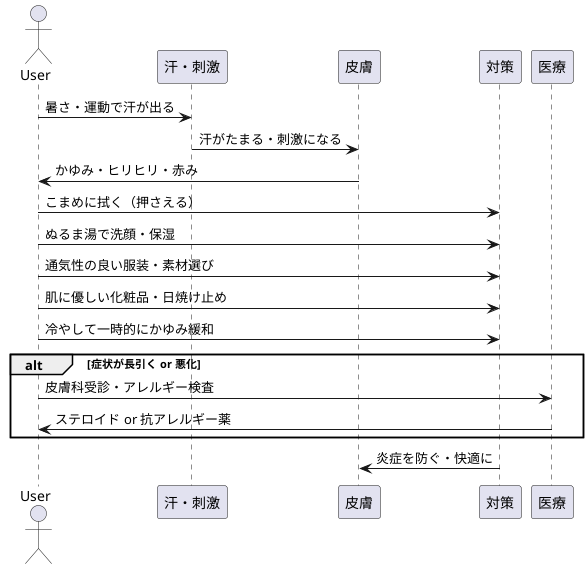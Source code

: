 @startuml
actor User
participant "汗・刺激" as Sweat
participant "皮膚" as Skin
participant "対策" as Measures
participant "医療" as Medical

User -> Sweat: 暑さ・運動で汗が出る
Sweat -> Skin: 汗がたまる・刺激になる
Skin -> User: かゆみ・ヒリヒリ・赤み

User -> Measures: こまめに拭く（押さえる）
User -> Measures: ぬるま湯で洗顔・保湿
User -> Measures: 通気性の良い服装・素材選び
User -> Measures: 肌に優しい化粧品・日焼け止め
User -> Measures: 冷やして一時的にかゆみ緩和

alt 症状が長引く or 悪化
  User -> Medical: 皮膚科受診・アレルギー検査
  Medical -> User: ステロイド or 抗アレルギー薬
end

Measures -> Skin: 炎症を防ぐ・快適に
@enduml